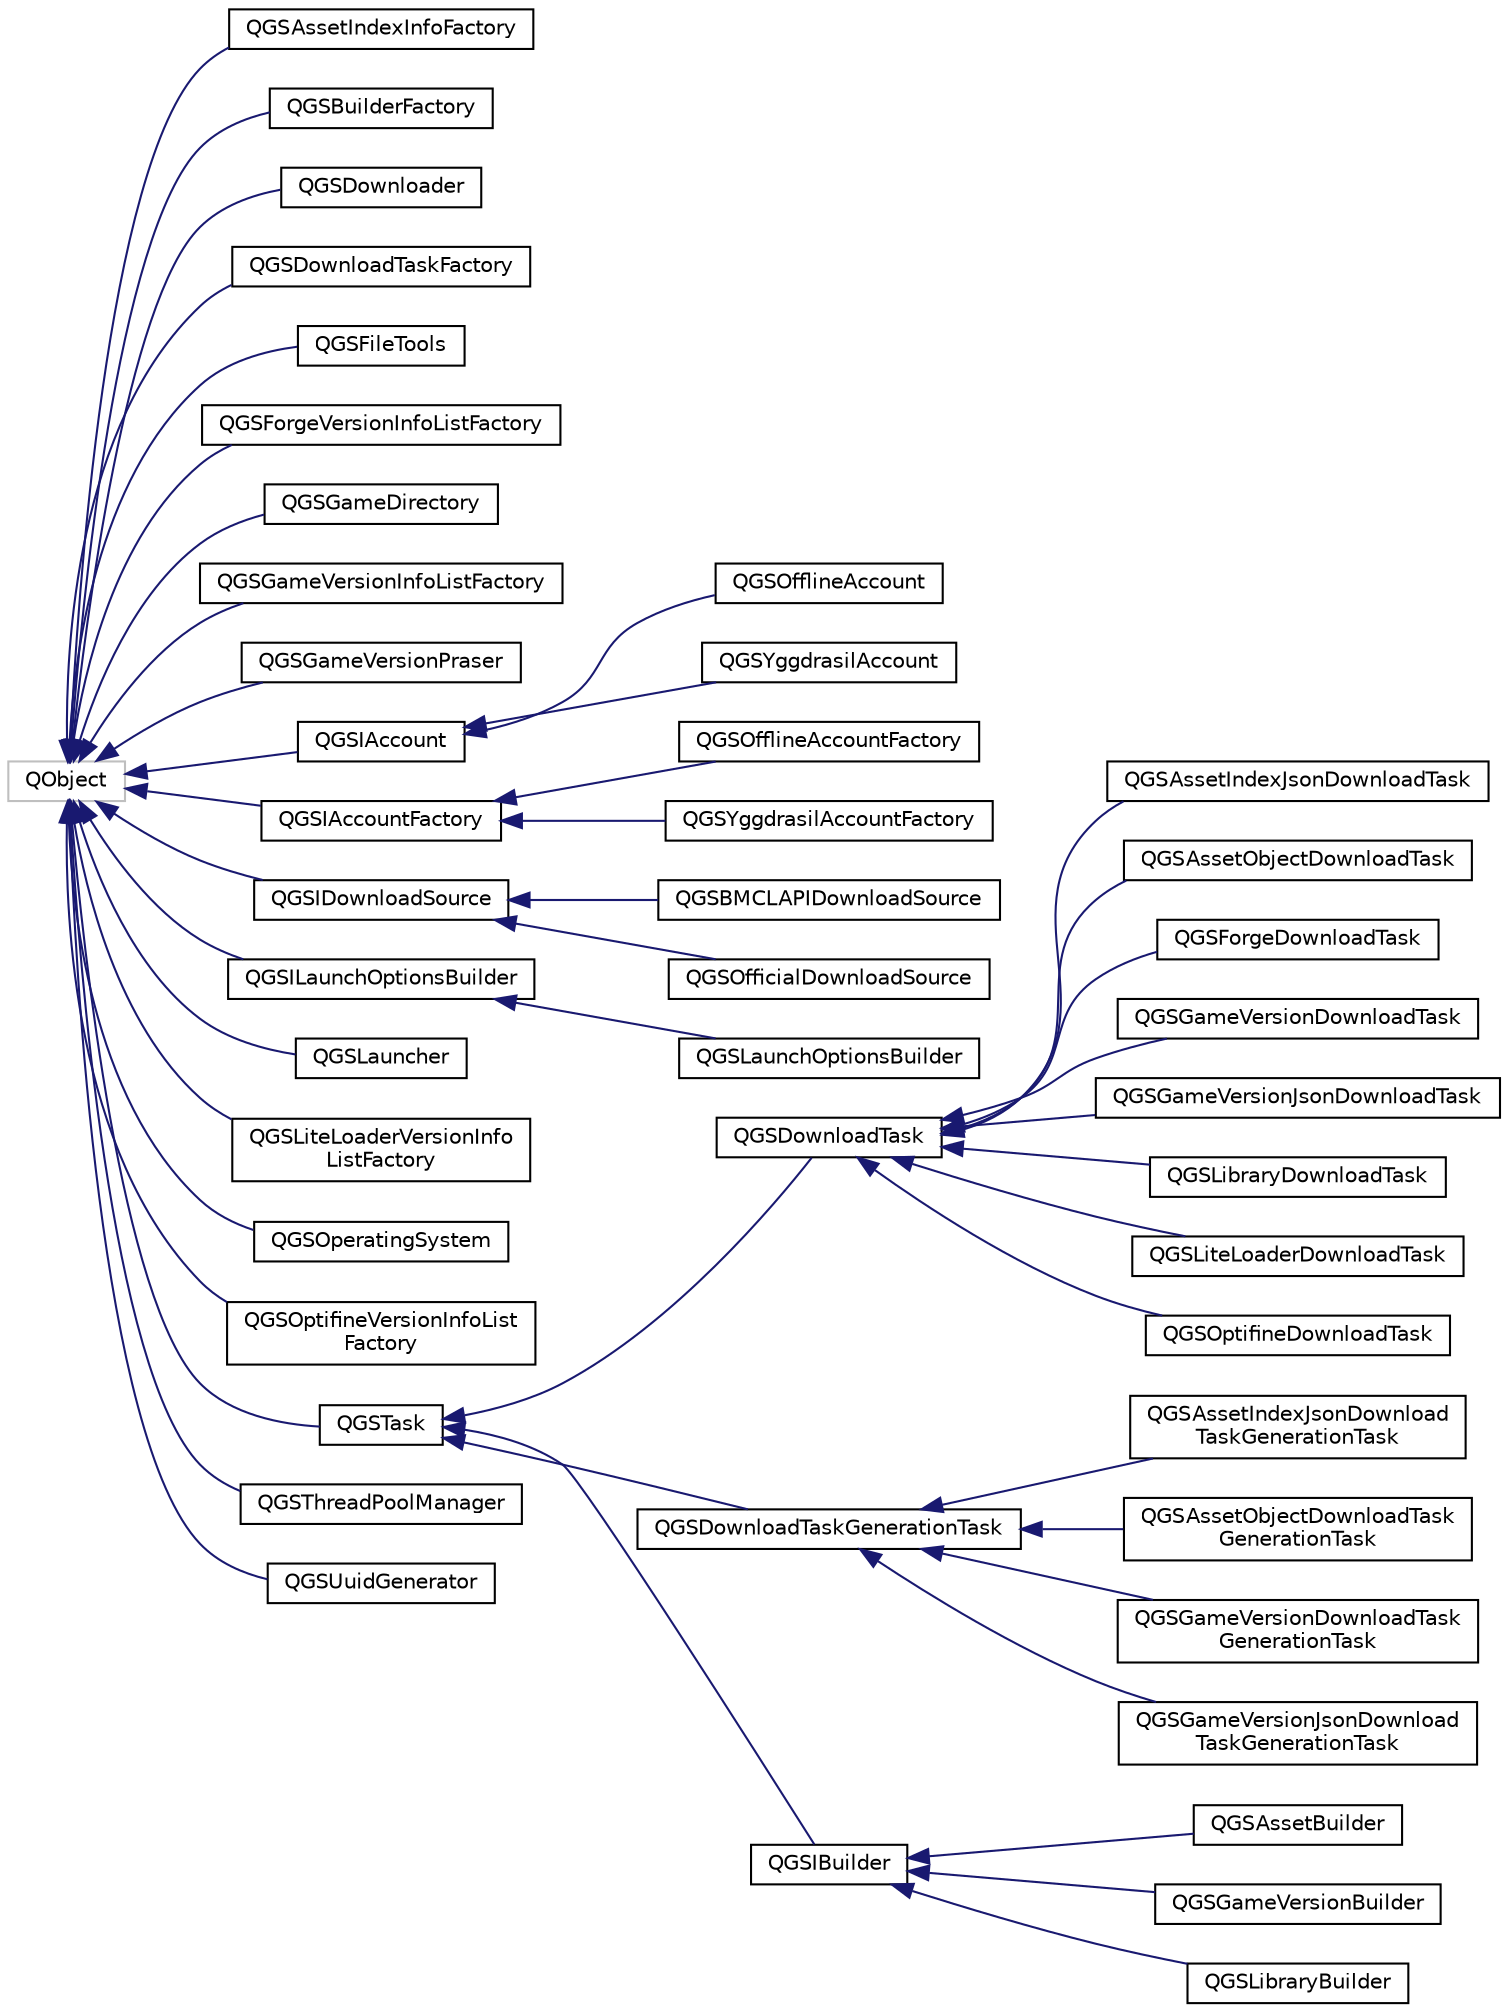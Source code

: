 digraph "类继承关系图"
{
  edge [fontname="Helvetica",fontsize="10",labelfontname="Helvetica",labelfontsize="10"];
  node [fontname="Helvetica",fontsize="10",shape=record];
  rankdir="LR";
  Node21 [label="QObject",height=0.2,width=0.4,color="grey75", fillcolor="white", style="filled"];
  Node21 -> Node0 [dir="back",color="midnightblue",fontsize="10",style="solid",fontname="Helvetica"];
  Node0 [label="QGSAssetIndexInfoFactory",height=0.2,width=0.4,color="black", fillcolor="white", style="filled",URL="$class_q_g_s_asset_index_info_factory.html"];
  Node21 -> Node23 [dir="back",color="midnightblue",fontsize="10",style="solid",fontname="Helvetica"];
  Node23 [label="QGSBuilderFactory",height=0.2,width=0.4,color="black", fillcolor="white", style="filled",URL="$class_q_g_s_builder_factory.html"];
  Node21 -> Node24 [dir="back",color="midnightblue",fontsize="10",style="solid",fontname="Helvetica"];
  Node24 [label="QGSDownloader",height=0.2,width=0.4,color="black", fillcolor="white", style="filled",URL="$class_q_g_s_downloader.html"];
  Node21 -> Node25 [dir="back",color="midnightblue",fontsize="10",style="solid",fontname="Helvetica"];
  Node25 [label="QGSDownloadTaskFactory",height=0.2,width=0.4,color="black", fillcolor="white", style="filled",URL="$class_q_g_s_download_task_factory.html"];
  Node21 -> Node26 [dir="back",color="midnightblue",fontsize="10",style="solid",fontname="Helvetica"];
  Node26 [label="QGSFileTools",height=0.2,width=0.4,color="black", fillcolor="white", style="filled",URL="$class_q_g_s_file_tools.html"];
  Node21 -> Node27 [dir="back",color="midnightblue",fontsize="10",style="solid",fontname="Helvetica"];
  Node27 [label="QGSForgeVersionInfoListFactory",height=0.2,width=0.4,color="black", fillcolor="white", style="filled",URL="$class_q_g_s_forge_version_info_list_factory.html"];
  Node21 -> Node28 [dir="back",color="midnightblue",fontsize="10",style="solid",fontname="Helvetica"];
  Node28 [label="QGSGameDirectory",height=0.2,width=0.4,color="black", fillcolor="white", style="filled",URL="$class_q_g_s_game_directory.html",tooltip="游戏目录 "];
  Node21 -> Node29 [dir="back",color="midnightblue",fontsize="10",style="solid",fontname="Helvetica"];
  Node29 [label="QGSGameVersionInfoListFactory",height=0.2,width=0.4,color="black", fillcolor="white", style="filled",URL="$class_q_g_s_game_version_info_list_factory.html"];
  Node21 -> Node30 [dir="back",color="midnightblue",fontsize="10",style="solid",fontname="Helvetica"];
  Node30 [label="QGSGameVersionPraser",height=0.2,width=0.4,color="black", fillcolor="white", style="filled",URL="$class_q_g_s_game_version_praser.html"];
  Node21 -> Node31 [dir="back",color="midnightblue",fontsize="10",style="solid",fontname="Helvetica"];
  Node31 [label="QGSIAccount",height=0.2,width=0.4,color="black", fillcolor="white", style="filled",URL="$class_q_g_s_i_account.html"];
  Node31 -> Node32 [dir="back",color="midnightblue",fontsize="10",style="solid",fontname="Helvetica"];
  Node32 [label="QGSOfflineAccount",height=0.2,width=0.4,color="black", fillcolor="white", style="filled",URL="$class_q_g_s_offline_account.html"];
  Node31 -> Node33 [dir="back",color="midnightblue",fontsize="10",style="solid",fontname="Helvetica"];
  Node33 [label="QGSYggdrasilAccount",height=0.2,width=0.4,color="black", fillcolor="white", style="filled",URL="$class_q_g_s_yggdrasil_account.html"];
  Node21 -> Node34 [dir="back",color="midnightblue",fontsize="10",style="solid",fontname="Helvetica"];
  Node34 [label="QGSIAccountFactory",height=0.2,width=0.4,color="black", fillcolor="white", style="filled",URL="$class_q_g_s_i_account_factory.html",tooltip="账户工厂（抽象） "];
  Node34 -> Node35 [dir="back",color="midnightblue",fontsize="10",style="solid",fontname="Helvetica"];
  Node35 [label="QGSOfflineAccountFactory",height=0.2,width=0.4,color="black", fillcolor="white", style="filled",URL="$class_q_g_s_offline_account_factory.html",tooltip="离线账户工厂 "];
  Node34 -> Node36 [dir="back",color="midnightblue",fontsize="10",style="solid",fontname="Helvetica"];
  Node36 [label="QGSYggdrasilAccountFactory",height=0.2,width=0.4,color="black", fillcolor="white", style="filled",URL="$class_q_g_s_yggdrasil_account_factory.html",tooltip="Yggdrasil账户工厂 "];
  Node21 -> Node37 [dir="back",color="midnightblue",fontsize="10",style="solid",fontname="Helvetica"];
  Node37 [label="QGSIDownloadSource",height=0.2,width=0.4,color="black", fillcolor="white", style="filled",URL="$class_q_g_s_i_download_source.html"];
  Node37 -> Node38 [dir="back",color="midnightblue",fontsize="10",style="solid",fontname="Helvetica"];
  Node38 [label="QGSBMCLAPIDownloadSource",height=0.2,width=0.4,color="black", fillcolor="white", style="filled",URL="$class_q_g_s_b_m_c_l_a_p_i_download_source.html"];
  Node37 -> Node39 [dir="back",color="midnightblue",fontsize="10",style="solid",fontname="Helvetica"];
  Node39 [label="QGSOfficialDownloadSource",height=0.2,width=0.4,color="black", fillcolor="white", style="filled",URL="$class_q_g_s_official_download_source.html"];
  Node21 -> Node40 [dir="back",color="midnightblue",fontsize="10",style="solid",fontname="Helvetica"];
  Node40 [label="QGSILaunchOptionsBuilder",height=0.2,width=0.4,color="black", fillcolor="white", style="filled",URL="$class_q_g_s_i_launch_options_builder.html",tooltip="启动选项建造者（抽象） "];
  Node40 -> Node41 [dir="back",color="midnightblue",fontsize="10",style="solid",fontname="Helvetica"];
  Node41 [label="QGSLaunchOptionsBuilder",height=0.2,width=0.4,color="black", fillcolor="white", style="filled",URL="$class_q_g_s_launch_options_builder.html",tooltip="启动选项建造者 "];
  Node21 -> Node42 [dir="back",color="midnightblue",fontsize="10",style="solid",fontname="Helvetica"];
  Node42 [label="QGSLauncher",height=0.2,width=0.4,color="black", fillcolor="white", style="filled",URL="$class_q_g_s_launcher.html",tooltip="启动器 "];
  Node21 -> Node43 [dir="back",color="midnightblue",fontsize="10",style="solid",fontname="Helvetica"];
  Node43 [label="QGSLiteLoaderVersionInfo\lListFactory",height=0.2,width=0.4,color="black", fillcolor="white", style="filled",URL="$class_q_g_s_lite_loader_version_info_list_factory.html"];
  Node21 -> Node44 [dir="back",color="midnightblue",fontsize="10",style="solid",fontname="Helvetica"];
  Node44 [label="QGSOperatingSystem",height=0.2,width=0.4,color="black", fillcolor="white", style="filled",URL="$class_q_g_s_operating_system.html"];
  Node21 -> Node45 [dir="back",color="midnightblue",fontsize="10",style="solid",fontname="Helvetica"];
  Node45 [label="QGSOptifineVersionInfoList\lFactory",height=0.2,width=0.4,color="black", fillcolor="white", style="filled",URL="$class_q_g_s_optifine_version_info_list_factory.html"];
  Node21 -> Node46 [dir="back",color="midnightblue",fontsize="10",style="solid",fontname="Helvetica"];
  Node46 [label="QGSTask",height=0.2,width=0.4,color="black", fillcolor="white", style="filled",URL="$class_q_g_s_task.html"];
  Node46 -> Node47 [dir="back",color="midnightblue",fontsize="10",style="solid",fontname="Helvetica"];
  Node47 [label="QGSDownloadTask",height=0.2,width=0.4,color="black", fillcolor="white", style="filled",URL="$class_q_g_s_download_task.html"];
  Node47 -> Node48 [dir="back",color="midnightblue",fontsize="10",style="solid",fontname="Helvetica"];
  Node48 [label="QGSAssetIndexJsonDownloadTask",height=0.2,width=0.4,color="black", fillcolor="white", style="filled",URL="$class_q_g_s_asset_index_json_download_task.html"];
  Node47 -> Node49 [dir="back",color="midnightblue",fontsize="10",style="solid",fontname="Helvetica"];
  Node49 [label="QGSAssetObjectDownloadTask",height=0.2,width=0.4,color="black", fillcolor="white", style="filled",URL="$class_q_g_s_asset_object_download_task.html"];
  Node47 -> Node50 [dir="back",color="midnightblue",fontsize="10",style="solid",fontname="Helvetica"];
  Node50 [label="QGSForgeDownloadTask",height=0.2,width=0.4,color="black", fillcolor="white", style="filled",URL="$class_q_g_s_forge_download_task.html"];
  Node47 -> Node51 [dir="back",color="midnightblue",fontsize="10",style="solid",fontname="Helvetica"];
  Node51 [label="QGSGameVersionDownloadTask",height=0.2,width=0.4,color="black", fillcolor="white", style="filled",URL="$class_q_g_s_game_version_download_task.html"];
  Node47 -> Node52 [dir="back",color="midnightblue",fontsize="10",style="solid",fontname="Helvetica"];
  Node52 [label="QGSGameVersionJsonDownloadTask",height=0.2,width=0.4,color="black", fillcolor="white", style="filled",URL="$class_q_g_s_game_version_json_download_task.html"];
  Node47 -> Node53 [dir="back",color="midnightblue",fontsize="10",style="solid",fontname="Helvetica"];
  Node53 [label="QGSLibraryDownloadTask",height=0.2,width=0.4,color="black", fillcolor="white", style="filled",URL="$class_q_g_s_library_download_task.html"];
  Node47 -> Node54 [dir="back",color="midnightblue",fontsize="10",style="solid",fontname="Helvetica"];
  Node54 [label="QGSLiteLoaderDownloadTask",height=0.2,width=0.4,color="black", fillcolor="white", style="filled",URL="$class_q_g_s_lite_loader_download_task.html"];
  Node47 -> Node55 [dir="back",color="midnightblue",fontsize="10",style="solid",fontname="Helvetica"];
  Node55 [label="QGSOptifineDownloadTask",height=0.2,width=0.4,color="black", fillcolor="white", style="filled",URL="$class_q_g_s_optifine_download_task.html"];
  Node46 -> Node56 [dir="back",color="midnightblue",fontsize="10",style="solid",fontname="Helvetica"];
  Node56 [label="QGSDownloadTaskGenerationTask",height=0.2,width=0.4,color="black", fillcolor="white", style="filled",URL="$class_q_g_s_download_task_generation_task.html"];
  Node56 -> Node57 [dir="back",color="midnightblue",fontsize="10",style="solid",fontname="Helvetica"];
  Node57 [label="QGSAssetIndexJsonDownload\lTaskGenerationTask",height=0.2,width=0.4,color="black", fillcolor="white", style="filled",URL="$class_q_g_s_asset_index_json_download_task_generation_task.html"];
  Node56 -> Node58 [dir="back",color="midnightblue",fontsize="10",style="solid",fontname="Helvetica"];
  Node58 [label="QGSAssetObjectDownloadTask\lGenerationTask",height=0.2,width=0.4,color="black", fillcolor="white", style="filled",URL="$class_q_g_s_asset_object_download_task_generation_task.html"];
  Node56 -> Node59 [dir="back",color="midnightblue",fontsize="10",style="solid",fontname="Helvetica"];
  Node59 [label="QGSGameVersionDownloadTask\lGenerationTask",height=0.2,width=0.4,color="black", fillcolor="white", style="filled",URL="$class_q_g_s_game_version_download_task_generation_task.html"];
  Node56 -> Node60 [dir="back",color="midnightblue",fontsize="10",style="solid",fontname="Helvetica"];
  Node60 [label="QGSGameVersionJsonDownload\lTaskGenerationTask",height=0.2,width=0.4,color="black", fillcolor="white", style="filled",URL="$class_q_g_s_game_version_json_download_task_generation_task.html"];
  Node46 -> Node61 [dir="back",color="midnightblue",fontsize="10",style="solid",fontname="Helvetica"];
  Node61 [label="QGSIBuilder",height=0.2,width=0.4,color="black", fillcolor="white", style="filled",URL="$class_q_g_s_i_builder.html"];
  Node61 -> Node62 [dir="back",color="midnightblue",fontsize="10",style="solid",fontname="Helvetica"];
  Node62 [label="QGSAssetBuilder",height=0.2,width=0.4,color="black", fillcolor="white", style="filled",URL="$class_q_g_s_asset_builder.html"];
  Node61 -> Node63 [dir="back",color="midnightblue",fontsize="10",style="solid",fontname="Helvetica"];
  Node63 [label="QGSGameVersionBuilder",height=0.2,width=0.4,color="black", fillcolor="white", style="filled",URL="$class_q_g_s_game_version_builder.html"];
  Node61 -> Node64 [dir="back",color="midnightblue",fontsize="10",style="solid",fontname="Helvetica"];
  Node64 [label="QGSLibraryBuilder",height=0.2,width=0.4,color="black", fillcolor="white", style="filled",URL="$class_q_g_s_library_builder.html"];
  Node21 -> Node65 [dir="back",color="midnightblue",fontsize="10",style="solid",fontname="Helvetica"];
  Node65 [label="QGSThreadPoolManager",height=0.2,width=0.4,color="black", fillcolor="white", style="filled",URL="$class_q_g_s_thread_pool_manager.html"];
  Node21 -> Node66 [dir="back",color="midnightblue",fontsize="10",style="solid",fontname="Helvetica"];
  Node66 [label="QGSUuidGenerator",height=0.2,width=0.4,color="black", fillcolor="white", style="filled",URL="$class_q_g_s_uuid_generator.html"];
}

